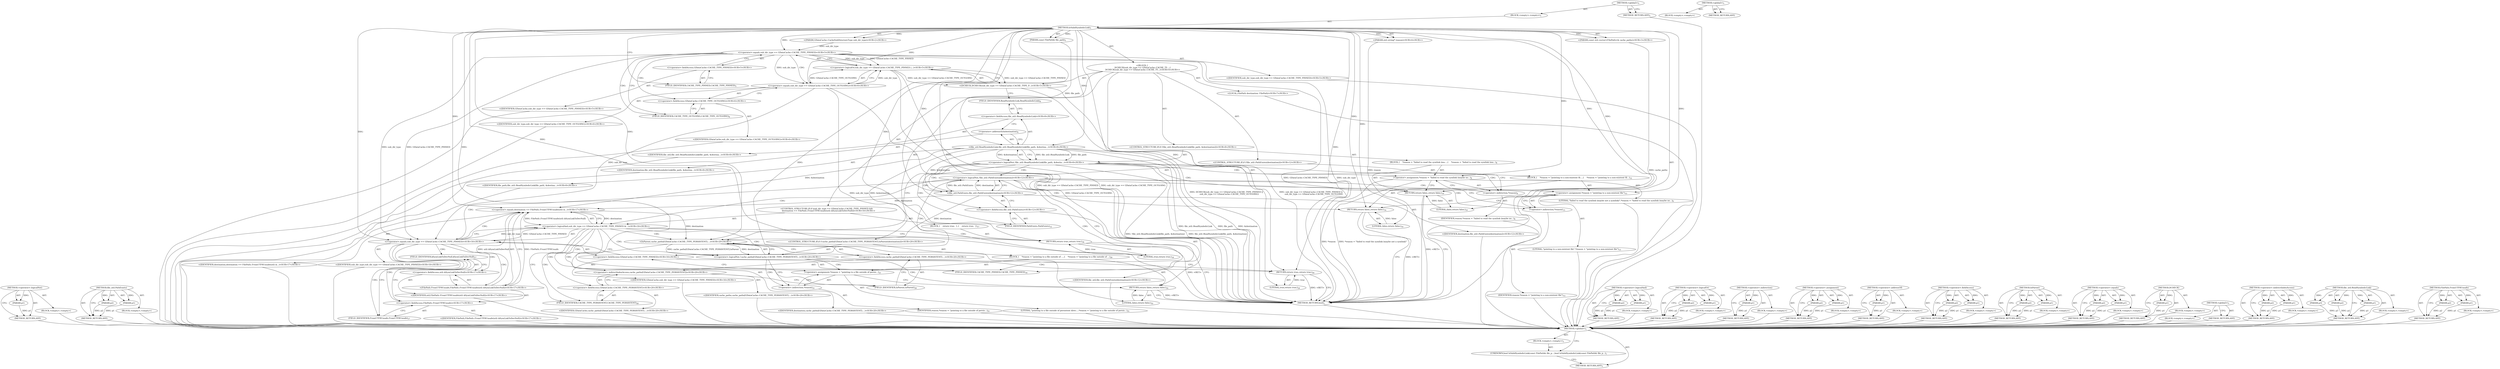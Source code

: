 digraph "&lt;global&gt;" {
vulnerable_150 [label=<(METHOD,&lt;operator&gt;.logicalNot)>];
vulnerable_151 [label=<(PARAM,p1)>];
vulnerable_152 [label=<(BLOCK,&lt;empty&gt;,&lt;empty&gt;)>];
vulnerable_153 [label=<(METHOD_RETURN,ANY)>];
vulnerable_173 [label=<(METHOD,file_util.PathExists)>];
vulnerable_174 [label=<(PARAM,p1)>];
vulnerable_175 [label=<(PARAM,p2)>];
vulnerable_176 [label=<(BLOCK,&lt;empty&gt;,&lt;empty&gt;)>];
vulnerable_177 [label=<(METHOD_RETURN,ANY)>];
vulnerable_6 [label=<(METHOD,&lt;global&gt;)<SUB>1</SUB>>];
vulnerable_7 [label=<(BLOCK,&lt;empty&gt;,&lt;empty&gt;)<SUB>1</SUB>>];
vulnerable_8 [label=<(METHOD,IsValidSymbolicLink)<SUB>1</SUB>>];
vulnerable_9 [label=<(PARAM,const FilePath&amp; file_path)<SUB>1</SUB>>];
vulnerable_10 [label="<(PARAM,GDataCache::CacheSubDirectoryType sub_dir_type)<SUB>2</SUB>>"];
vulnerable_11 [label="<(PARAM,const std::vector&lt;FilePath&gt;&amp; cache_paths)<SUB>3</SUB>>"];
vulnerable_12 [label="<(PARAM,std::string* reason)<SUB>4</SUB>>"];
vulnerable_13 [label="<(BLOCK,{
  DCHECK(sub_dir_type == GDataCache::CACHE_TY...,{
  DCHECK(sub_dir_type == GDataCache::CACHE_TY...)<SUB>4</SUB>>"];
vulnerable_14 [label="<(DCHECK,DCHECK(sub_dir_type == GDataCache::CACHE_TYPE_P...)<SUB>5</SUB>>"];
vulnerable_15 [label="<(&lt;operator&gt;.logicalOr,sub_dir_type == GDataCache::CACHE_TYPE_PINNED |...)<SUB>5</SUB>>"];
vulnerable_16 [label="<(&lt;operator&gt;.equals,sub_dir_type == GDataCache::CACHE_TYPE_PINNED)<SUB>5</SUB>>"];
vulnerable_17 [label="<(IDENTIFIER,sub_dir_type,sub_dir_type == GDataCache::CACHE_TYPE_PINNED)<SUB>5</SUB>>"];
vulnerable_18 [label="<(&lt;operator&gt;.fieldAccess,GDataCache::CACHE_TYPE_PINNED)<SUB>5</SUB>>"];
vulnerable_19 [label="<(IDENTIFIER,GDataCache,sub_dir_type == GDataCache::CACHE_TYPE_PINNED)<SUB>5</SUB>>"];
vulnerable_20 [label=<(FIELD_IDENTIFIER,CACHE_TYPE_PINNED,CACHE_TYPE_PINNED)<SUB>5</SUB>>];
vulnerable_21 [label="<(&lt;operator&gt;.equals,sub_dir_type == GDataCache::CACHE_TYPE_OUTGOING)<SUB>6</SUB>>"];
vulnerable_22 [label="<(IDENTIFIER,sub_dir_type,sub_dir_type == GDataCache::CACHE_TYPE_OUTGOING)<SUB>6</SUB>>"];
vulnerable_23 [label="<(&lt;operator&gt;.fieldAccess,GDataCache::CACHE_TYPE_OUTGOING)<SUB>6</SUB>>"];
vulnerable_24 [label="<(IDENTIFIER,GDataCache,sub_dir_type == GDataCache::CACHE_TYPE_OUTGOING)<SUB>6</SUB>>"];
vulnerable_25 [label=<(FIELD_IDENTIFIER,CACHE_TYPE_OUTGOING,CACHE_TYPE_OUTGOING)<SUB>6</SUB>>];
vulnerable_26 [label="<(LOCAL,FilePath destination: FilePath)<SUB>7</SUB>>"];
vulnerable_27 [label="<(CONTROL_STRUCTURE,IF,if (!file_util::ReadSymbolicLink(file_path, &amp;destination)))<SUB>8</SUB>>"];
vulnerable_28 [label="<(&lt;operator&gt;.logicalNot,!file_util::ReadSymbolicLink(file_path, &amp;destin...)<SUB>8</SUB>>"];
vulnerable_29 [label="<(file_util.ReadSymbolicLink,file_util::ReadSymbolicLink(file_path, &amp;destina...)<SUB>8</SUB>>"];
vulnerable_30 [label="<(&lt;operator&gt;.fieldAccess,file_util::ReadSymbolicLink)<SUB>8</SUB>>"];
vulnerable_31 [label="<(IDENTIFIER,file_util,file_util::ReadSymbolicLink(file_path, &amp;destina...)<SUB>8</SUB>>"];
vulnerable_32 [label=<(FIELD_IDENTIFIER,ReadSymbolicLink,ReadSymbolicLink)<SUB>8</SUB>>];
vulnerable_33 [label="<(IDENTIFIER,file_path,file_util::ReadSymbolicLink(file_path, &amp;destina...)<SUB>8</SUB>>"];
vulnerable_34 [label=<(&lt;operator&gt;.addressOf,&amp;destination)<SUB>8</SUB>>];
vulnerable_35 [label="<(IDENTIFIER,destination,file_util::ReadSymbolicLink(file_path, &amp;destina...)<SUB>8</SUB>>"];
vulnerable_36 [label=<(BLOCK,{
    *reason = &quot;failed to read the symlink (ma...,{
    *reason = &quot;failed to read the symlink (ma...)<SUB>8</SUB>>];
vulnerable_37 [label=<(&lt;operator&gt;.assignment,*reason = &quot;failed to read the symlink (maybe no...)<SUB>9</SUB>>];
vulnerable_38 [label=<(&lt;operator&gt;.indirection,*reason)<SUB>9</SUB>>];
vulnerable_39 [label=<(IDENTIFIER,reason,*reason = &quot;failed to read the symlink (maybe no...)<SUB>9</SUB>>];
vulnerable_40 [label=<(LITERAL,&quot;failed to read the symlink (maybe not a symlink)&quot;,*reason = &quot;failed to read the symlink (maybe no...)<SUB>9</SUB>>];
vulnerable_41 [label=<(RETURN,return false;,return false;)<SUB>10</SUB>>];
vulnerable_42 [label=<(LITERAL,false,return false;)<SUB>10</SUB>>];
vulnerable_43 [label="<(CONTROL_STRUCTURE,IF,if (!file_util::PathExists(destination)))<SUB>12</SUB>>"];
vulnerable_44 [label="<(&lt;operator&gt;.logicalNot,!file_util::PathExists(destination))<SUB>12</SUB>>"];
vulnerable_45 [label="<(file_util.PathExists,file_util::PathExists(destination))<SUB>12</SUB>>"];
vulnerable_46 [label="<(&lt;operator&gt;.fieldAccess,file_util::PathExists)<SUB>12</SUB>>"];
vulnerable_47 [label="<(IDENTIFIER,file_util,file_util::PathExists(destination))<SUB>12</SUB>>"];
vulnerable_48 [label=<(FIELD_IDENTIFIER,PathExists,PathExists)<SUB>12</SUB>>];
vulnerable_49 [label="<(IDENTIFIER,destination,file_util::PathExists(destination))<SUB>12</SUB>>"];
vulnerable_50 [label=<(BLOCK,{
    *reason = &quot;pointing to a non-existent fil...,{
    *reason = &quot;pointing to a non-existent fil...)<SUB>12</SUB>>];
vulnerable_51 [label=<(&lt;operator&gt;.assignment,*reason = &quot;pointing to a non-existent file&quot;)<SUB>13</SUB>>];
vulnerable_52 [label=<(&lt;operator&gt;.indirection,*reason)<SUB>13</SUB>>];
vulnerable_53 [label=<(IDENTIFIER,reason,*reason = &quot;pointing to a non-existent file&quot;)<SUB>13</SUB>>];
vulnerable_54 [label=<(LITERAL,&quot;pointing to a non-existent file&quot;,*reason = &quot;pointing to a non-existent file&quot;)<SUB>13</SUB>>];
vulnerable_55 [label=<(RETURN,return false;,return false;)<SUB>14</SUB>>];
vulnerable_56 [label=<(LITERAL,false,return false;)<SUB>14</SUB>>];
vulnerable_57 [label="<(CONTROL_STRUCTURE,IF,if (sub_dir_type == GDataCache::CACHE_TYPE_PINNED &amp;&amp;
      destination == FilePath::FromUTF8Unsafe(util::kSymLinkToDevNull)))<SUB>16</SUB>>"];
vulnerable_58 [label="<(&lt;operator&gt;.logicalAnd,sub_dir_type == GDataCache::CACHE_TYPE_PINNED &amp;...)<SUB>16</SUB>>"];
vulnerable_59 [label="<(&lt;operator&gt;.equals,sub_dir_type == GDataCache::CACHE_TYPE_PINNED)<SUB>16</SUB>>"];
vulnerable_60 [label="<(IDENTIFIER,sub_dir_type,sub_dir_type == GDataCache::CACHE_TYPE_PINNED)<SUB>16</SUB>>"];
vulnerable_61 [label="<(&lt;operator&gt;.fieldAccess,GDataCache::CACHE_TYPE_PINNED)<SUB>16</SUB>>"];
vulnerable_62 [label="<(IDENTIFIER,GDataCache,sub_dir_type == GDataCache::CACHE_TYPE_PINNED)<SUB>16</SUB>>"];
vulnerable_63 [label=<(FIELD_IDENTIFIER,CACHE_TYPE_PINNED,CACHE_TYPE_PINNED)<SUB>16</SUB>>];
vulnerable_64 [label="<(&lt;operator&gt;.equals,destination == FilePath::FromUTF8Unsafe(util::k...)<SUB>17</SUB>>"];
vulnerable_65 [label="<(IDENTIFIER,destination,destination == FilePath::FromUTF8Unsafe(util::k...)<SUB>17</SUB>>"];
vulnerable_66 [label="<(FilePath.FromUTF8Unsafe,FilePath::FromUTF8Unsafe(util::kSymLinkToDevNull))<SUB>17</SUB>>"];
vulnerable_67 [label="<(&lt;operator&gt;.fieldAccess,FilePath::FromUTF8Unsafe)<SUB>17</SUB>>"];
vulnerable_68 [label="<(IDENTIFIER,FilePath,FilePath::FromUTF8Unsafe(util::kSymLinkToDevNull))<SUB>17</SUB>>"];
vulnerable_69 [label=<(FIELD_IDENTIFIER,FromUTF8Unsafe,FromUTF8Unsafe)<SUB>17</SUB>>];
vulnerable_70 [label="<(&lt;operator&gt;.fieldAccess,util::kSymLinkToDevNull)<SUB>17</SUB>>"];
vulnerable_71 [label="<(IDENTIFIER,util,FilePath::FromUTF8Unsafe(util::kSymLinkToDevNull))<SUB>17</SUB>>"];
vulnerable_72 [label=<(FIELD_IDENTIFIER,kSymLinkToDevNull,kSymLinkToDevNull)<SUB>17</SUB>>];
vulnerable_73 [label=<(BLOCK,{
    return true;
  },{
    return true;
  })<SUB>17</SUB>>];
vulnerable_74 [label=<(RETURN,return true;,return true;)<SUB>18</SUB>>];
vulnerable_75 [label=<(LITERAL,true,return true;)<SUB>18</SUB>>];
vulnerable_76 [label="<(CONTROL_STRUCTURE,IF,if (!cache_paths[GDataCache::CACHE_TYPE_PERSISTENT].IsParent(destination)))<SUB>20</SUB>>"];
vulnerable_77 [label="<(&lt;operator&gt;.logicalNot,!cache_paths[GDataCache::CACHE_TYPE_PERSISTENT]...)<SUB>20</SUB>>"];
vulnerable_78 [label="<(IsParent,cache_paths[GDataCache::CACHE_TYPE_PERSISTENT]....)<SUB>20</SUB>>"];
vulnerable_79 [label="<(&lt;operator&gt;.fieldAccess,cache_paths[GDataCache::CACHE_TYPE_PERSISTENT]....)<SUB>20</SUB>>"];
vulnerable_80 [label="<(&lt;operator&gt;.indirectIndexAccess,cache_paths[GDataCache::CACHE_TYPE_PERSISTENT])<SUB>20</SUB>>"];
vulnerable_81 [label="<(IDENTIFIER,cache_paths,cache_paths[GDataCache::CACHE_TYPE_PERSISTENT]....)<SUB>20</SUB>>"];
vulnerable_82 [label="<(&lt;operator&gt;.fieldAccess,GDataCache::CACHE_TYPE_PERSISTENT)<SUB>20</SUB>>"];
vulnerable_83 [label="<(IDENTIFIER,GDataCache,cache_paths[GDataCache::CACHE_TYPE_PERSISTENT]....)<SUB>20</SUB>>"];
vulnerable_84 [label=<(FIELD_IDENTIFIER,CACHE_TYPE_PERSISTENT,CACHE_TYPE_PERSISTENT)<SUB>20</SUB>>];
vulnerable_85 [label=<(FIELD_IDENTIFIER,IsParent,IsParent)<SUB>20</SUB>>];
vulnerable_86 [label="<(IDENTIFIER,destination,cache_paths[GDataCache::CACHE_TYPE_PERSISTENT]....)<SUB>20</SUB>>"];
vulnerable_87 [label=<(BLOCK,{
    *reason = &quot;pointing to a file outside of ...,{
    *reason = &quot;pointing to a file outside of ...)<SUB>20</SUB>>];
vulnerable_88 [label=<(&lt;operator&gt;.assignment,*reason = &quot;pointing to a file outside of persis...)<SUB>21</SUB>>];
vulnerable_89 [label=<(&lt;operator&gt;.indirection,*reason)<SUB>21</SUB>>];
vulnerable_90 [label=<(IDENTIFIER,reason,*reason = &quot;pointing to a file outside of persis...)<SUB>21</SUB>>];
vulnerable_91 [label=<(LITERAL,&quot;pointing to a file outside of persistent direc...,*reason = &quot;pointing to a file outside of persis...)<SUB>21</SUB>>];
vulnerable_92 [label=<(RETURN,return false;,return false;)<SUB>22</SUB>>];
vulnerable_93 [label=<(LITERAL,false,return false;)<SUB>22</SUB>>];
vulnerable_94 [label=<(RETURN,return true;,return true;)<SUB>24</SUB>>];
vulnerable_95 [label=<(LITERAL,true,return true;)<SUB>24</SUB>>];
vulnerable_96 [label=<(METHOD_RETURN,bool)<SUB>1</SUB>>];
vulnerable_98 [label=<(METHOD_RETURN,ANY)<SUB>1</SUB>>];
vulnerable_178 [label=<(METHOD,&lt;operator&gt;.logicalAnd)>];
vulnerable_179 [label=<(PARAM,p1)>];
vulnerable_180 [label=<(PARAM,p2)>];
vulnerable_181 [label=<(BLOCK,&lt;empty&gt;,&lt;empty&gt;)>];
vulnerable_182 [label=<(METHOD_RETURN,ANY)>];
vulnerable_135 [label=<(METHOD,&lt;operator&gt;.logicalOr)>];
vulnerable_136 [label=<(PARAM,p1)>];
vulnerable_137 [label=<(PARAM,p2)>];
vulnerable_138 [label=<(BLOCK,&lt;empty&gt;,&lt;empty&gt;)>];
vulnerable_139 [label=<(METHOD_RETURN,ANY)>];
vulnerable_169 [label=<(METHOD,&lt;operator&gt;.indirection)>];
vulnerable_170 [label=<(PARAM,p1)>];
vulnerable_171 [label=<(BLOCK,&lt;empty&gt;,&lt;empty&gt;)>];
vulnerable_172 [label=<(METHOD_RETURN,ANY)>];
vulnerable_164 [label=<(METHOD,&lt;operator&gt;.assignment)>];
vulnerable_165 [label=<(PARAM,p1)>];
vulnerable_166 [label=<(PARAM,p2)>];
vulnerable_167 [label=<(BLOCK,&lt;empty&gt;,&lt;empty&gt;)>];
vulnerable_168 [label=<(METHOD_RETURN,ANY)>];
vulnerable_160 [label=<(METHOD,&lt;operator&gt;.addressOf)>];
vulnerable_161 [label=<(PARAM,p1)>];
vulnerable_162 [label=<(BLOCK,&lt;empty&gt;,&lt;empty&gt;)>];
vulnerable_163 [label=<(METHOD_RETURN,ANY)>];
vulnerable_145 [label=<(METHOD,&lt;operator&gt;.fieldAccess)>];
vulnerable_146 [label=<(PARAM,p1)>];
vulnerable_147 [label=<(PARAM,p2)>];
vulnerable_148 [label=<(BLOCK,&lt;empty&gt;,&lt;empty&gt;)>];
vulnerable_149 [label=<(METHOD_RETURN,ANY)>];
vulnerable_188 [label=<(METHOD,IsParent)>];
vulnerable_189 [label=<(PARAM,p1)>];
vulnerable_190 [label=<(PARAM,p2)>];
vulnerable_191 [label=<(BLOCK,&lt;empty&gt;,&lt;empty&gt;)>];
vulnerable_192 [label=<(METHOD_RETURN,ANY)>];
vulnerable_140 [label=<(METHOD,&lt;operator&gt;.equals)>];
vulnerable_141 [label=<(PARAM,p1)>];
vulnerable_142 [label=<(PARAM,p2)>];
vulnerable_143 [label=<(BLOCK,&lt;empty&gt;,&lt;empty&gt;)>];
vulnerable_144 [label=<(METHOD_RETURN,ANY)>];
vulnerable_131 [label=<(METHOD,DCHECK)>];
vulnerable_132 [label=<(PARAM,p1)>];
vulnerable_133 [label=<(BLOCK,&lt;empty&gt;,&lt;empty&gt;)>];
vulnerable_134 [label=<(METHOD_RETURN,ANY)>];
vulnerable_125 [label=<(METHOD,&lt;global&gt;)<SUB>1</SUB>>];
vulnerable_126 [label=<(BLOCK,&lt;empty&gt;,&lt;empty&gt;)>];
vulnerable_127 [label=<(METHOD_RETURN,ANY)>];
vulnerable_193 [label=<(METHOD,&lt;operator&gt;.indirectIndexAccess)>];
vulnerable_194 [label=<(PARAM,p1)>];
vulnerable_195 [label=<(PARAM,p2)>];
vulnerable_196 [label=<(BLOCK,&lt;empty&gt;,&lt;empty&gt;)>];
vulnerable_197 [label=<(METHOD_RETURN,ANY)>];
vulnerable_154 [label=<(METHOD,file_util.ReadSymbolicLink)>];
vulnerable_155 [label=<(PARAM,p1)>];
vulnerable_156 [label=<(PARAM,p2)>];
vulnerable_157 [label=<(PARAM,p3)>];
vulnerable_158 [label=<(BLOCK,&lt;empty&gt;,&lt;empty&gt;)>];
vulnerable_159 [label=<(METHOD_RETURN,ANY)>];
vulnerable_183 [label=<(METHOD,FilePath.FromUTF8Unsafe)>];
vulnerable_184 [label=<(PARAM,p1)>];
vulnerable_185 [label=<(PARAM,p2)>];
vulnerable_186 [label=<(BLOCK,&lt;empty&gt;,&lt;empty&gt;)>];
vulnerable_187 [label=<(METHOD_RETURN,ANY)>];
fixed_6 [label=<(METHOD,&lt;global&gt;)<SUB>1</SUB>>];
fixed_7 [label=<(BLOCK,&lt;empty&gt;,&lt;empty&gt;)<SUB>1</SUB>>];
fixed_8 [label=<(UNKNOWN,bool IsValidSymbolicLink(const FilePath&amp; file_p...,bool IsValidSymbolicLink(const FilePath&amp; file_p...)<SUB>1</SUB>>];
fixed_9 [label=<(METHOD_RETURN,ANY)<SUB>1</SUB>>];
fixed_14 [label=<(METHOD,&lt;global&gt;)<SUB>1</SUB>>];
fixed_15 [label=<(BLOCK,&lt;empty&gt;,&lt;empty&gt;)>];
fixed_16 [label=<(METHOD_RETURN,ANY)>];
vulnerable_150 -> vulnerable_151  [key=0, label="AST: "];
vulnerable_150 -> vulnerable_151  [key=1, label="DDG: "];
vulnerable_150 -> vulnerable_152  [key=0, label="AST: "];
vulnerable_150 -> vulnerable_153  [key=0, label="AST: "];
vulnerable_150 -> vulnerable_153  [key=1, label="CFG: "];
vulnerable_151 -> vulnerable_153  [key=0, label="DDG: p1"];
vulnerable_152 -> fixed_6  [key=0];
vulnerable_153 -> fixed_6  [key=0];
vulnerable_173 -> vulnerable_174  [key=0, label="AST: "];
vulnerable_173 -> vulnerable_174  [key=1, label="DDG: "];
vulnerable_173 -> vulnerable_176  [key=0, label="AST: "];
vulnerable_173 -> vulnerable_175  [key=0, label="AST: "];
vulnerable_173 -> vulnerable_175  [key=1, label="DDG: "];
vulnerable_173 -> vulnerable_177  [key=0, label="AST: "];
vulnerable_173 -> vulnerable_177  [key=1, label="CFG: "];
vulnerable_174 -> vulnerable_177  [key=0, label="DDG: p1"];
vulnerable_175 -> vulnerable_177  [key=0, label="DDG: p2"];
vulnerable_176 -> fixed_6  [key=0];
vulnerable_177 -> fixed_6  [key=0];
vulnerable_6 -> vulnerable_7  [key=0, label="AST: "];
vulnerable_6 -> vulnerable_98  [key=0, label="AST: "];
vulnerable_6 -> vulnerable_98  [key=1, label="CFG: "];
vulnerable_7 -> vulnerable_8  [key=0, label="AST: "];
vulnerable_8 -> vulnerable_9  [key=0, label="AST: "];
vulnerable_8 -> vulnerable_9  [key=1, label="DDG: "];
vulnerable_8 -> vulnerable_10  [key=0, label="AST: "];
vulnerable_8 -> vulnerable_10  [key=1, label="DDG: "];
vulnerable_8 -> vulnerable_11  [key=0, label="AST: "];
vulnerable_8 -> vulnerable_11  [key=1, label="DDG: "];
vulnerable_8 -> vulnerable_12  [key=0, label="AST: "];
vulnerable_8 -> vulnerable_12  [key=1, label="DDG: "];
vulnerable_8 -> vulnerable_13  [key=0, label="AST: "];
vulnerable_8 -> vulnerable_96  [key=0, label="AST: "];
vulnerable_8 -> vulnerable_20  [key=0, label="CFG: "];
vulnerable_8 -> vulnerable_94  [key=0, label="DDG: "];
vulnerable_8 -> vulnerable_95  [key=0, label="DDG: "];
vulnerable_8 -> vulnerable_37  [key=0, label="DDG: "];
vulnerable_8 -> vulnerable_41  [key=0, label="DDG: "];
vulnerable_8 -> vulnerable_51  [key=0, label="DDG: "];
vulnerable_8 -> vulnerable_55  [key=0, label="DDG: "];
vulnerable_8 -> vulnerable_74  [key=0, label="DDG: "];
vulnerable_8 -> vulnerable_88  [key=0, label="DDG: "];
vulnerable_8 -> vulnerable_92  [key=0, label="DDG: "];
vulnerable_8 -> vulnerable_16  [key=0, label="DDG: "];
vulnerable_8 -> vulnerable_21  [key=0, label="DDG: "];
vulnerable_8 -> vulnerable_29  [key=0, label="DDG: "];
vulnerable_8 -> vulnerable_42  [key=0, label="DDG: "];
vulnerable_8 -> vulnerable_45  [key=0, label="DDG: "];
vulnerable_8 -> vulnerable_56  [key=0, label="DDG: "];
vulnerable_8 -> vulnerable_59  [key=0, label="DDG: "];
vulnerable_8 -> vulnerable_64  [key=0, label="DDG: "];
vulnerable_8 -> vulnerable_75  [key=0, label="DDG: "];
vulnerable_8 -> vulnerable_78  [key=0, label="DDG: "];
vulnerable_8 -> vulnerable_93  [key=0, label="DDG: "];
vulnerable_9 -> vulnerable_29  [key=0, label="DDG: file_path"];
vulnerable_10 -> vulnerable_16  [key=0, label="DDG: sub_dir_type"];
vulnerable_11 -> vulnerable_96  [key=0, label="DDG: cache_paths"];
vulnerable_12 -> vulnerable_96  [key=0, label="DDG: reason"];
vulnerable_13 -> vulnerable_14  [key=0, label="AST: "];
vulnerable_13 -> vulnerable_26  [key=0, label="AST: "];
vulnerable_13 -> vulnerable_27  [key=0, label="AST: "];
vulnerable_13 -> vulnerable_43  [key=0, label="AST: "];
vulnerable_13 -> vulnerable_57  [key=0, label="AST: "];
vulnerable_13 -> vulnerable_76  [key=0, label="AST: "];
vulnerable_13 -> vulnerable_94  [key=0, label="AST: "];
vulnerable_14 -> vulnerable_15  [key=0, label="AST: "];
vulnerable_14 -> vulnerable_32  [key=0, label="CFG: "];
vulnerable_14 -> vulnerable_96  [key=0, label="DDG: sub_dir_type == GDataCache::CACHE_TYPE_PINNED ||
         sub_dir_type == GDataCache::CACHE_TYPE_OUTGOING"];
vulnerable_14 -> vulnerable_96  [key=1, label="DDG: DCHECK(sub_dir_type == GDataCache::CACHE_TYPE_PINNED ||
         sub_dir_type == GDataCache::CACHE_TYPE_OUTGOING)"];
vulnerable_15 -> vulnerable_16  [key=0, label="AST: "];
vulnerable_15 -> vulnerable_21  [key=0, label="AST: "];
vulnerable_15 -> vulnerable_14  [key=0, label="CFG: "];
vulnerable_15 -> vulnerable_14  [key=1, label="DDG: sub_dir_type == GDataCache::CACHE_TYPE_PINNED"];
vulnerable_15 -> vulnerable_14  [key=2, label="DDG: sub_dir_type == GDataCache::CACHE_TYPE_OUTGOING"];
vulnerable_15 -> vulnerable_96  [key=0, label="DDG: sub_dir_type == GDataCache::CACHE_TYPE_PINNED"];
vulnerable_15 -> vulnerable_96  [key=1, label="DDG: sub_dir_type == GDataCache::CACHE_TYPE_OUTGOING"];
vulnerable_16 -> vulnerable_17  [key=0, label="AST: "];
vulnerable_16 -> vulnerable_18  [key=0, label="AST: "];
vulnerable_16 -> vulnerable_15  [key=0, label="CFG: "];
vulnerable_16 -> vulnerable_15  [key=1, label="DDG: sub_dir_type"];
vulnerable_16 -> vulnerable_15  [key=2, label="DDG: GDataCache::CACHE_TYPE_PINNED"];
vulnerable_16 -> vulnerable_25  [key=0, label="CFG: "];
vulnerable_16 -> vulnerable_25  [key=1, label="CDG: "];
vulnerable_16 -> vulnerable_96  [key=0, label="DDG: sub_dir_type"];
vulnerable_16 -> vulnerable_96  [key=1, label="DDG: GDataCache::CACHE_TYPE_PINNED"];
vulnerable_16 -> vulnerable_21  [key=0, label="DDG: sub_dir_type"];
vulnerable_16 -> vulnerable_21  [key=1, label="CDG: "];
vulnerable_16 -> vulnerable_59  [key=0, label="DDG: sub_dir_type"];
vulnerable_16 -> vulnerable_59  [key=1, label="DDG: GDataCache::CACHE_TYPE_PINNED"];
vulnerable_16 -> vulnerable_23  [key=0, label="CDG: "];
vulnerable_17 -> fixed_6  [key=0];
vulnerable_18 -> vulnerable_19  [key=0, label="AST: "];
vulnerable_18 -> vulnerable_20  [key=0, label="AST: "];
vulnerable_18 -> vulnerable_16  [key=0, label="CFG: "];
vulnerable_19 -> fixed_6  [key=0];
vulnerable_20 -> vulnerable_18  [key=0, label="CFG: "];
vulnerable_21 -> vulnerable_22  [key=0, label="AST: "];
vulnerable_21 -> vulnerable_23  [key=0, label="AST: "];
vulnerable_21 -> vulnerable_15  [key=0, label="CFG: "];
vulnerable_21 -> vulnerable_15  [key=1, label="DDG: sub_dir_type"];
vulnerable_21 -> vulnerable_15  [key=2, label="DDG: GDataCache::CACHE_TYPE_OUTGOING"];
vulnerable_21 -> vulnerable_96  [key=0, label="DDG: sub_dir_type"];
vulnerable_21 -> vulnerable_96  [key=1, label="DDG: GDataCache::CACHE_TYPE_OUTGOING"];
vulnerable_21 -> vulnerable_59  [key=0, label="DDG: sub_dir_type"];
vulnerable_22 -> fixed_6  [key=0];
vulnerable_23 -> vulnerable_24  [key=0, label="AST: "];
vulnerable_23 -> vulnerable_25  [key=0, label="AST: "];
vulnerable_23 -> vulnerable_21  [key=0, label="CFG: "];
vulnerable_24 -> fixed_6  [key=0];
vulnerable_25 -> vulnerable_23  [key=0, label="CFG: "];
vulnerable_26 -> fixed_6  [key=0];
vulnerable_27 -> vulnerable_28  [key=0, label="AST: "];
vulnerable_27 -> vulnerable_36  [key=0, label="AST: "];
vulnerable_28 -> vulnerable_29  [key=0, label="AST: "];
vulnerable_28 -> vulnerable_38  [key=0, label="CFG: "];
vulnerable_28 -> vulnerable_38  [key=1, label="CDG: "];
vulnerable_28 -> vulnerable_48  [key=0, label="CFG: "];
vulnerable_28 -> vulnerable_48  [key=1, label="CDG: "];
vulnerable_28 -> vulnerable_96  [key=0, label="DDG: file_util::ReadSymbolicLink(file_path, &amp;destination)"];
vulnerable_28 -> vulnerable_96  [key=1, label="DDG: !file_util::ReadSymbolicLink(file_path, &amp;destination)"];
vulnerable_28 -> vulnerable_37  [key=0, label="CDG: "];
vulnerable_28 -> vulnerable_46  [key=0, label="CDG: "];
vulnerable_28 -> vulnerable_45  [key=0, label="CDG: "];
vulnerable_28 -> vulnerable_44  [key=0, label="CDG: "];
vulnerable_28 -> vulnerable_41  [key=0, label="CDG: "];
vulnerable_29 -> vulnerable_30  [key=0, label="AST: "];
vulnerable_29 -> vulnerable_33  [key=0, label="AST: "];
vulnerable_29 -> vulnerable_34  [key=0, label="AST: "];
vulnerable_29 -> vulnerable_28  [key=0, label="CFG: "];
vulnerable_29 -> vulnerable_28  [key=1, label="DDG: file_util::ReadSymbolicLink"];
vulnerable_29 -> vulnerable_28  [key=2, label="DDG: file_path"];
vulnerable_29 -> vulnerable_28  [key=3, label="DDG: &amp;destination"];
vulnerable_29 -> vulnerable_96  [key=0, label="DDG: file_util::ReadSymbolicLink"];
vulnerable_29 -> vulnerable_96  [key=1, label="DDG: file_path"];
vulnerable_29 -> vulnerable_96  [key=2, label="DDG: &amp;destination"];
vulnerable_29 -> vulnerable_45  [key=0, label="DDG: &amp;destination"];
vulnerable_29 -> vulnerable_64  [key=0, label="DDG: &amp;destination"];
vulnerable_29 -> vulnerable_78  [key=0, label="DDG: &amp;destination"];
vulnerable_30 -> vulnerable_31  [key=0, label="AST: "];
vulnerable_30 -> vulnerable_32  [key=0, label="AST: "];
vulnerable_30 -> vulnerable_34  [key=0, label="CFG: "];
vulnerable_31 -> fixed_6  [key=0];
vulnerable_32 -> vulnerable_30  [key=0, label="CFG: "];
vulnerable_33 -> fixed_6  [key=0];
vulnerable_34 -> vulnerable_35  [key=0, label="AST: "];
vulnerable_34 -> vulnerable_29  [key=0, label="CFG: "];
vulnerable_35 -> fixed_6  [key=0];
vulnerable_36 -> vulnerable_37  [key=0, label="AST: "];
vulnerable_36 -> vulnerable_41  [key=0, label="AST: "];
vulnerable_37 -> vulnerable_38  [key=0, label="AST: "];
vulnerable_37 -> vulnerable_40  [key=0, label="AST: "];
vulnerable_37 -> vulnerable_41  [key=0, label="CFG: "];
vulnerable_37 -> vulnerable_96  [key=0, label="DDG: *reason"];
vulnerable_37 -> vulnerable_96  [key=1, label="DDG: *reason = &quot;failed to read the symlink (maybe not a symlink)&quot;"];
vulnerable_38 -> vulnerable_39  [key=0, label="AST: "];
vulnerable_38 -> vulnerable_37  [key=0, label="CFG: "];
vulnerable_39 -> fixed_6  [key=0];
vulnerable_40 -> fixed_6  [key=0];
vulnerable_41 -> vulnerable_42  [key=0, label="AST: "];
vulnerable_41 -> vulnerable_96  [key=0, label="CFG: "];
vulnerable_41 -> vulnerable_96  [key=1, label="DDG: &lt;RET&gt;"];
vulnerable_42 -> vulnerable_41  [key=0, label="DDG: false"];
vulnerable_43 -> vulnerable_44  [key=0, label="AST: "];
vulnerable_43 -> vulnerable_50  [key=0, label="AST: "];
vulnerable_44 -> vulnerable_45  [key=0, label="AST: "];
vulnerable_44 -> vulnerable_52  [key=0, label="CFG: "];
vulnerable_44 -> vulnerable_52  [key=1, label="CDG: "];
vulnerable_44 -> vulnerable_63  [key=0, label="CFG: "];
vulnerable_44 -> vulnerable_63  [key=1, label="CDG: "];
vulnerable_44 -> vulnerable_51  [key=0, label="CDG: "];
vulnerable_44 -> vulnerable_59  [key=0, label="CDG: "];
vulnerable_44 -> vulnerable_58  [key=0, label="CDG: "];
vulnerable_44 -> vulnerable_61  [key=0, label="CDG: "];
vulnerable_44 -> vulnerable_55  [key=0, label="CDG: "];
vulnerable_45 -> vulnerable_46  [key=0, label="AST: "];
vulnerable_45 -> vulnerable_49  [key=0, label="AST: "];
vulnerable_45 -> vulnerable_44  [key=0, label="CFG: "];
vulnerable_45 -> vulnerable_44  [key=1, label="DDG: file_util::PathExists"];
vulnerable_45 -> vulnerable_44  [key=2, label="DDG: destination"];
vulnerable_45 -> vulnerable_64  [key=0, label="DDG: destination"];
vulnerable_45 -> vulnerable_78  [key=0, label="DDG: destination"];
vulnerable_46 -> vulnerable_47  [key=0, label="AST: "];
vulnerable_46 -> vulnerable_48  [key=0, label="AST: "];
vulnerable_46 -> vulnerable_45  [key=0, label="CFG: "];
vulnerable_47 -> fixed_6  [key=0];
vulnerable_48 -> vulnerable_46  [key=0, label="CFG: "];
vulnerable_49 -> fixed_6  [key=0];
vulnerable_50 -> vulnerable_51  [key=0, label="AST: "];
vulnerable_50 -> vulnerable_55  [key=0, label="AST: "];
vulnerable_51 -> vulnerable_52  [key=0, label="AST: "];
vulnerable_51 -> vulnerable_54  [key=0, label="AST: "];
vulnerable_51 -> vulnerable_55  [key=0, label="CFG: "];
vulnerable_52 -> vulnerable_53  [key=0, label="AST: "];
vulnerable_52 -> vulnerable_51  [key=0, label="CFG: "];
vulnerable_53 -> fixed_6  [key=0];
vulnerable_54 -> fixed_6  [key=0];
vulnerable_55 -> vulnerable_56  [key=0, label="AST: "];
vulnerable_55 -> vulnerable_96  [key=0, label="CFG: "];
vulnerable_55 -> vulnerable_96  [key=1, label="DDG: &lt;RET&gt;"];
vulnerable_56 -> vulnerable_55  [key=0, label="DDG: false"];
vulnerable_57 -> vulnerable_58  [key=0, label="AST: "];
vulnerable_57 -> vulnerable_73  [key=0, label="AST: "];
vulnerable_58 -> vulnerable_59  [key=0, label="AST: "];
vulnerable_58 -> vulnerable_64  [key=0, label="AST: "];
vulnerable_58 -> vulnerable_74  [key=0, label="CFG: "];
vulnerable_58 -> vulnerable_74  [key=1, label="CDG: "];
vulnerable_58 -> vulnerable_84  [key=0, label="CFG: "];
vulnerable_58 -> vulnerable_84  [key=1, label="CDG: "];
vulnerable_58 -> vulnerable_77  [key=0, label="CDG: "];
vulnerable_58 -> vulnerable_85  [key=0, label="CDG: "];
vulnerable_58 -> vulnerable_82  [key=0, label="CDG: "];
vulnerable_58 -> vulnerable_79  [key=0, label="CDG: "];
vulnerable_58 -> vulnerable_80  [key=0, label="CDG: "];
vulnerable_58 -> vulnerable_78  [key=0, label="CDG: "];
vulnerable_59 -> vulnerable_60  [key=0, label="AST: "];
vulnerable_59 -> vulnerable_61  [key=0, label="AST: "];
vulnerable_59 -> vulnerable_58  [key=0, label="CFG: "];
vulnerable_59 -> vulnerable_58  [key=1, label="DDG: sub_dir_type"];
vulnerable_59 -> vulnerable_58  [key=2, label="DDG: GDataCache::CACHE_TYPE_PINNED"];
vulnerable_59 -> vulnerable_69  [key=0, label="CFG: "];
vulnerable_59 -> vulnerable_69  [key=1, label="CDG: "];
vulnerable_59 -> vulnerable_64  [key=0, label="CDG: "];
vulnerable_59 -> vulnerable_66  [key=0, label="CDG: "];
vulnerable_59 -> vulnerable_72  [key=0, label="CDG: "];
vulnerable_59 -> vulnerable_67  [key=0, label="CDG: "];
vulnerable_59 -> vulnerable_70  [key=0, label="CDG: "];
vulnerable_60 -> fixed_6  [key=0];
vulnerable_61 -> vulnerable_62  [key=0, label="AST: "];
vulnerable_61 -> vulnerable_63  [key=0, label="AST: "];
vulnerable_61 -> vulnerable_59  [key=0, label="CFG: "];
vulnerable_62 -> fixed_6  [key=0];
vulnerable_63 -> vulnerable_61  [key=0, label="CFG: "];
vulnerable_64 -> vulnerable_65  [key=0, label="AST: "];
vulnerable_64 -> vulnerable_66  [key=0, label="AST: "];
vulnerable_64 -> vulnerable_58  [key=0, label="CFG: "];
vulnerable_64 -> vulnerable_58  [key=1, label="DDG: destination"];
vulnerable_64 -> vulnerable_58  [key=2, label="DDG: FilePath::FromUTF8Unsafe(util::kSymLinkToDevNull)"];
vulnerable_64 -> vulnerable_78  [key=0, label="DDG: destination"];
vulnerable_65 -> fixed_6  [key=0];
vulnerable_66 -> vulnerable_67  [key=0, label="AST: "];
vulnerable_66 -> vulnerable_70  [key=0, label="AST: "];
vulnerable_66 -> vulnerable_64  [key=0, label="CFG: "];
vulnerable_66 -> vulnerable_64  [key=1, label="DDG: FilePath::FromUTF8Unsafe"];
vulnerable_66 -> vulnerable_64  [key=2, label="DDG: util::kSymLinkToDevNull"];
vulnerable_67 -> vulnerable_68  [key=0, label="AST: "];
vulnerable_67 -> vulnerable_69  [key=0, label="AST: "];
vulnerable_67 -> vulnerable_72  [key=0, label="CFG: "];
vulnerable_68 -> fixed_6  [key=0];
vulnerable_69 -> vulnerable_67  [key=0, label="CFG: "];
vulnerable_70 -> vulnerable_71  [key=0, label="AST: "];
vulnerable_70 -> vulnerable_72  [key=0, label="AST: "];
vulnerable_70 -> vulnerable_66  [key=0, label="CFG: "];
vulnerable_71 -> fixed_6  [key=0];
vulnerable_72 -> vulnerable_70  [key=0, label="CFG: "];
vulnerable_73 -> vulnerable_74  [key=0, label="AST: "];
vulnerable_74 -> vulnerable_75  [key=0, label="AST: "];
vulnerable_74 -> vulnerable_96  [key=0, label="CFG: "];
vulnerable_74 -> vulnerable_96  [key=1, label="DDG: &lt;RET&gt;"];
vulnerable_75 -> vulnerable_74  [key=0, label="DDG: true"];
vulnerable_76 -> vulnerable_77  [key=0, label="AST: "];
vulnerable_76 -> vulnerable_87  [key=0, label="AST: "];
vulnerable_77 -> vulnerable_78  [key=0, label="AST: "];
vulnerable_77 -> vulnerable_89  [key=0, label="CFG: "];
vulnerable_77 -> vulnerable_89  [key=1, label="CDG: "];
vulnerable_77 -> vulnerable_94  [key=0, label="CFG: "];
vulnerable_77 -> vulnerable_94  [key=1, label="CDG: "];
vulnerable_77 -> vulnerable_92  [key=0, label="CDG: "];
vulnerable_77 -> vulnerable_88  [key=0, label="CDG: "];
vulnerable_78 -> vulnerable_79  [key=0, label="AST: "];
vulnerable_78 -> vulnerable_86  [key=0, label="AST: "];
vulnerable_78 -> vulnerable_77  [key=0, label="CFG: "];
vulnerable_78 -> vulnerable_77  [key=1, label="DDG: cache_paths[GDataCache::CACHE_TYPE_PERSISTENT].IsParent"];
vulnerable_78 -> vulnerable_77  [key=2, label="DDG: destination"];
vulnerable_79 -> vulnerable_80  [key=0, label="AST: "];
vulnerable_79 -> vulnerable_85  [key=0, label="AST: "];
vulnerable_79 -> vulnerable_78  [key=0, label="CFG: "];
vulnerable_80 -> vulnerable_81  [key=0, label="AST: "];
vulnerable_80 -> vulnerable_82  [key=0, label="AST: "];
vulnerable_80 -> vulnerable_85  [key=0, label="CFG: "];
vulnerable_81 -> fixed_6  [key=0];
vulnerable_82 -> vulnerable_83  [key=0, label="AST: "];
vulnerable_82 -> vulnerable_84  [key=0, label="AST: "];
vulnerable_82 -> vulnerable_80  [key=0, label="CFG: "];
vulnerable_83 -> fixed_6  [key=0];
vulnerable_84 -> vulnerable_82  [key=0, label="CFG: "];
vulnerable_85 -> vulnerable_79  [key=0, label="CFG: "];
vulnerable_86 -> fixed_6  [key=0];
vulnerable_87 -> vulnerable_88  [key=0, label="AST: "];
vulnerable_87 -> vulnerable_92  [key=0, label="AST: "];
vulnerable_88 -> vulnerable_89  [key=0, label="AST: "];
vulnerable_88 -> vulnerable_91  [key=0, label="AST: "];
vulnerable_88 -> vulnerable_92  [key=0, label="CFG: "];
vulnerable_89 -> vulnerable_90  [key=0, label="AST: "];
vulnerable_89 -> vulnerable_88  [key=0, label="CFG: "];
vulnerable_90 -> fixed_6  [key=0];
vulnerable_91 -> fixed_6  [key=0];
vulnerable_92 -> vulnerable_93  [key=0, label="AST: "];
vulnerable_92 -> vulnerable_96  [key=0, label="CFG: "];
vulnerable_92 -> vulnerable_96  [key=1, label="DDG: &lt;RET&gt;"];
vulnerable_93 -> vulnerable_92  [key=0, label="DDG: false"];
vulnerable_94 -> vulnerable_95  [key=0, label="AST: "];
vulnerable_94 -> vulnerable_96  [key=0, label="CFG: "];
vulnerable_94 -> vulnerable_96  [key=1, label="DDG: &lt;RET&gt;"];
vulnerable_95 -> vulnerable_94  [key=0, label="DDG: true"];
vulnerable_96 -> fixed_6  [key=0];
vulnerable_98 -> fixed_6  [key=0];
vulnerable_178 -> vulnerable_179  [key=0, label="AST: "];
vulnerable_178 -> vulnerable_179  [key=1, label="DDG: "];
vulnerable_178 -> vulnerable_181  [key=0, label="AST: "];
vulnerable_178 -> vulnerable_180  [key=0, label="AST: "];
vulnerable_178 -> vulnerable_180  [key=1, label="DDG: "];
vulnerable_178 -> vulnerable_182  [key=0, label="AST: "];
vulnerable_178 -> vulnerable_182  [key=1, label="CFG: "];
vulnerable_179 -> vulnerable_182  [key=0, label="DDG: p1"];
vulnerable_180 -> vulnerable_182  [key=0, label="DDG: p2"];
vulnerable_181 -> fixed_6  [key=0];
vulnerable_182 -> fixed_6  [key=0];
vulnerable_135 -> vulnerable_136  [key=0, label="AST: "];
vulnerable_135 -> vulnerable_136  [key=1, label="DDG: "];
vulnerable_135 -> vulnerable_138  [key=0, label="AST: "];
vulnerable_135 -> vulnerable_137  [key=0, label="AST: "];
vulnerable_135 -> vulnerable_137  [key=1, label="DDG: "];
vulnerable_135 -> vulnerable_139  [key=0, label="AST: "];
vulnerable_135 -> vulnerable_139  [key=1, label="CFG: "];
vulnerable_136 -> vulnerable_139  [key=0, label="DDG: p1"];
vulnerable_137 -> vulnerable_139  [key=0, label="DDG: p2"];
vulnerable_138 -> fixed_6  [key=0];
vulnerable_139 -> fixed_6  [key=0];
vulnerable_169 -> vulnerable_170  [key=0, label="AST: "];
vulnerable_169 -> vulnerable_170  [key=1, label="DDG: "];
vulnerable_169 -> vulnerable_171  [key=0, label="AST: "];
vulnerable_169 -> vulnerable_172  [key=0, label="AST: "];
vulnerable_169 -> vulnerable_172  [key=1, label="CFG: "];
vulnerable_170 -> vulnerable_172  [key=0, label="DDG: p1"];
vulnerable_171 -> fixed_6  [key=0];
vulnerable_172 -> fixed_6  [key=0];
vulnerable_164 -> vulnerable_165  [key=0, label="AST: "];
vulnerable_164 -> vulnerable_165  [key=1, label="DDG: "];
vulnerable_164 -> vulnerable_167  [key=0, label="AST: "];
vulnerable_164 -> vulnerable_166  [key=0, label="AST: "];
vulnerable_164 -> vulnerable_166  [key=1, label="DDG: "];
vulnerable_164 -> vulnerable_168  [key=0, label="AST: "];
vulnerable_164 -> vulnerable_168  [key=1, label="CFG: "];
vulnerable_165 -> vulnerable_168  [key=0, label="DDG: p1"];
vulnerable_166 -> vulnerable_168  [key=0, label="DDG: p2"];
vulnerable_167 -> fixed_6  [key=0];
vulnerable_168 -> fixed_6  [key=0];
vulnerable_160 -> vulnerable_161  [key=0, label="AST: "];
vulnerable_160 -> vulnerable_161  [key=1, label="DDG: "];
vulnerable_160 -> vulnerable_162  [key=0, label="AST: "];
vulnerable_160 -> vulnerable_163  [key=0, label="AST: "];
vulnerable_160 -> vulnerable_163  [key=1, label="CFG: "];
vulnerable_161 -> vulnerable_163  [key=0, label="DDG: p1"];
vulnerable_162 -> fixed_6  [key=0];
vulnerable_163 -> fixed_6  [key=0];
vulnerable_145 -> vulnerable_146  [key=0, label="AST: "];
vulnerable_145 -> vulnerable_146  [key=1, label="DDG: "];
vulnerable_145 -> vulnerable_148  [key=0, label="AST: "];
vulnerable_145 -> vulnerable_147  [key=0, label="AST: "];
vulnerable_145 -> vulnerable_147  [key=1, label="DDG: "];
vulnerable_145 -> vulnerable_149  [key=0, label="AST: "];
vulnerable_145 -> vulnerable_149  [key=1, label="CFG: "];
vulnerable_146 -> vulnerable_149  [key=0, label="DDG: p1"];
vulnerable_147 -> vulnerable_149  [key=0, label="DDG: p2"];
vulnerable_148 -> fixed_6  [key=0];
vulnerable_149 -> fixed_6  [key=0];
vulnerable_188 -> vulnerable_189  [key=0, label="AST: "];
vulnerable_188 -> vulnerable_189  [key=1, label="DDG: "];
vulnerable_188 -> vulnerable_191  [key=0, label="AST: "];
vulnerable_188 -> vulnerable_190  [key=0, label="AST: "];
vulnerable_188 -> vulnerable_190  [key=1, label="DDG: "];
vulnerable_188 -> vulnerable_192  [key=0, label="AST: "];
vulnerable_188 -> vulnerable_192  [key=1, label="CFG: "];
vulnerable_189 -> vulnerable_192  [key=0, label="DDG: p1"];
vulnerable_190 -> vulnerable_192  [key=0, label="DDG: p2"];
vulnerable_191 -> fixed_6  [key=0];
vulnerable_192 -> fixed_6  [key=0];
vulnerable_140 -> vulnerable_141  [key=0, label="AST: "];
vulnerable_140 -> vulnerable_141  [key=1, label="DDG: "];
vulnerable_140 -> vulnerable_143  [key=0, label="AST: "];
vulnerable_140 -> vulnerable_142  [key=0, label="AST: "];
vulnerable_140 -> vulnerable_142  [key=1, label="DDG: "];
vulnerable_140 -> vulnerable_144  [key=0, label="AST: "];
vulnerable_140 -> vulnerable_144  [key=1, label="CFG: "];
vulnerable_141 -> vulnerable_144  [key=0, label="DDG: p1"];
vulnerable_142 -> vulnerable_144  [key=0, label="DDG: p2"];
vulnerable_143 -> fixed_6  [key=0];
vulnerable_144 -> fixed_6  [key=0];
vulnerable_131 -> vulnerable_132  [key=0, label="AST: "];
vulnerable_131 -> vulnerable_132  [key=1, label="DDG: "];
vulnerable_131 -> vulnerable_133  [key=0, label="AST: "];
vulnerable_131 -> vulnerable_134  [key=0, label="AST: "];
vulnerable_131 -> vulnerable_134  [key=1, label="CFG: "];
vulnerable_132 -> vulnerable_134  [key=0, label="DDG: p1"];
vulnerable_133 -> fixed_6  [key=0];
vulnerable_134 -> fixed_6  [key=0];
vulnerable_125 -> vulnerable_126  [key=0, label="AST: "];
vulnerable_125 -> vulnerable_127  [key=0, label="AST: "];
vulnerable_125 -> vulnerable_127  [key=1, label="CFG: "];
vulnerable_126 -> fixed_6  [key=0];
vulnerable_127 -> fixed_6  [key=0];
vulnerable_193 -> vulnerable_194  [key=0, label="AST: "];
vulnerable_193 -> vulnerable_194  [key=1, label="DDG: "];
vulnerable_193 -> vulnerable_196  [key=0, label="AST: "];
vulnerable_193 -> vulnerable_195  [key=0, label="AST: "];
vulnerable_193 -> vulnerable_195  [key=1, label="DDG: "];
vulnerable_193 -> vulnerable_197  [key=0, label="AST: "];
vulnerable_193 -> vulnerable_197  [key=1, label="CFG: "];
vulnerable_194 -> vulnerable_197  [key=0, label="DDG: p1"];
vulnerable_195 -> vulnerable_197  [key=0, label="DDG: p2"];
vulnerable_196 -> fixed_6  [key=0];
vulnerable_197 -> fixed_6  [key=0];
vulnerable_154 -> vulnerable_155  [key=0, label="AST: "];
vulnerable_154 -> vulnerable_155  [key=1, label="DDG: "];
vulnerable_154 -> vulnerable_158  [key=0, label="AST: "];
vulnerable_154 -> vulnerable_156  [key=0, label="AST: "];
vulnerable_154 -> vulnerable_156  [key=1, label="DDG: "];
vulnerable_154 -> vulnerable_159  [key=0, label="AST: "];
vulnerable_154 -> vulnerable_159  [key=1, label="CFG: "];
vulnerable_154 -> vulnerable_157  [key=0, label="AST: "];
vulnerable_154 -> vulnerable_157  [key=1, label="DDG: "];
vulnerable_155 -> vulnerable_159  [key=0, label="DDG: p1"];
vulnerable_156 -> vulnerable_159  [key=0, label="DDG: p2"];
vulnerable_157 -> vulnerable_159  [key=0, label="DDG: p3"];
vulnerable_158 -> fixed_6  [key=0];
vulnerable_159 -> fixed_6  [key=0];
vulnerable_183 -> vulnerable_184  [key=0, label="AST: "];
vulnerable_183 -> vulnerable_184  [key=1, label="DDG: "];
vulnerable_183 -> vulnerable_186  [key=0, label="AST: "];
vulnerable_183 -> vulnerable_185  [key=0, label="AST: "];
vulnerable_183 -> vulnerable_185  [key=1, label="DDG: "];
vulnerable_183 -> vulnerable_187  [key=0, label="AST: "];
vulnerable_183 -> vulnerable_187  [key=1, label="CFG: "];
vulnerable_184 -> vulnerable_187  [key=0, label="DDG: p1"];
vulnerable_185 -> vulnerable_187  [key=0, label="DDG: p2"];
vulnerable_186 -> fixed_6  [key=0];
vulnerable_187 -> fixed_6  [key=0];
fixed_6 -> fixed_7  [key=0, label="AST: "];
fixed_6 -> fixed_9  [key=0, label="AST: "];
fixed_6 -> fixed_8  [key=0, label="CFG: "];
fixed_7 -> fixed_8  [key=0, label="AST: "];
fixed_8 -> fixed_9  [key=0, label="CFG: "];
fixed_14 -> fixed_15  [key=0, label="AST: "];
fixed_14 -> fixed_16  [key=0, label="AST: "];
fixed_14 -> fixed_16  [key=1, label="CFG: "];
}
